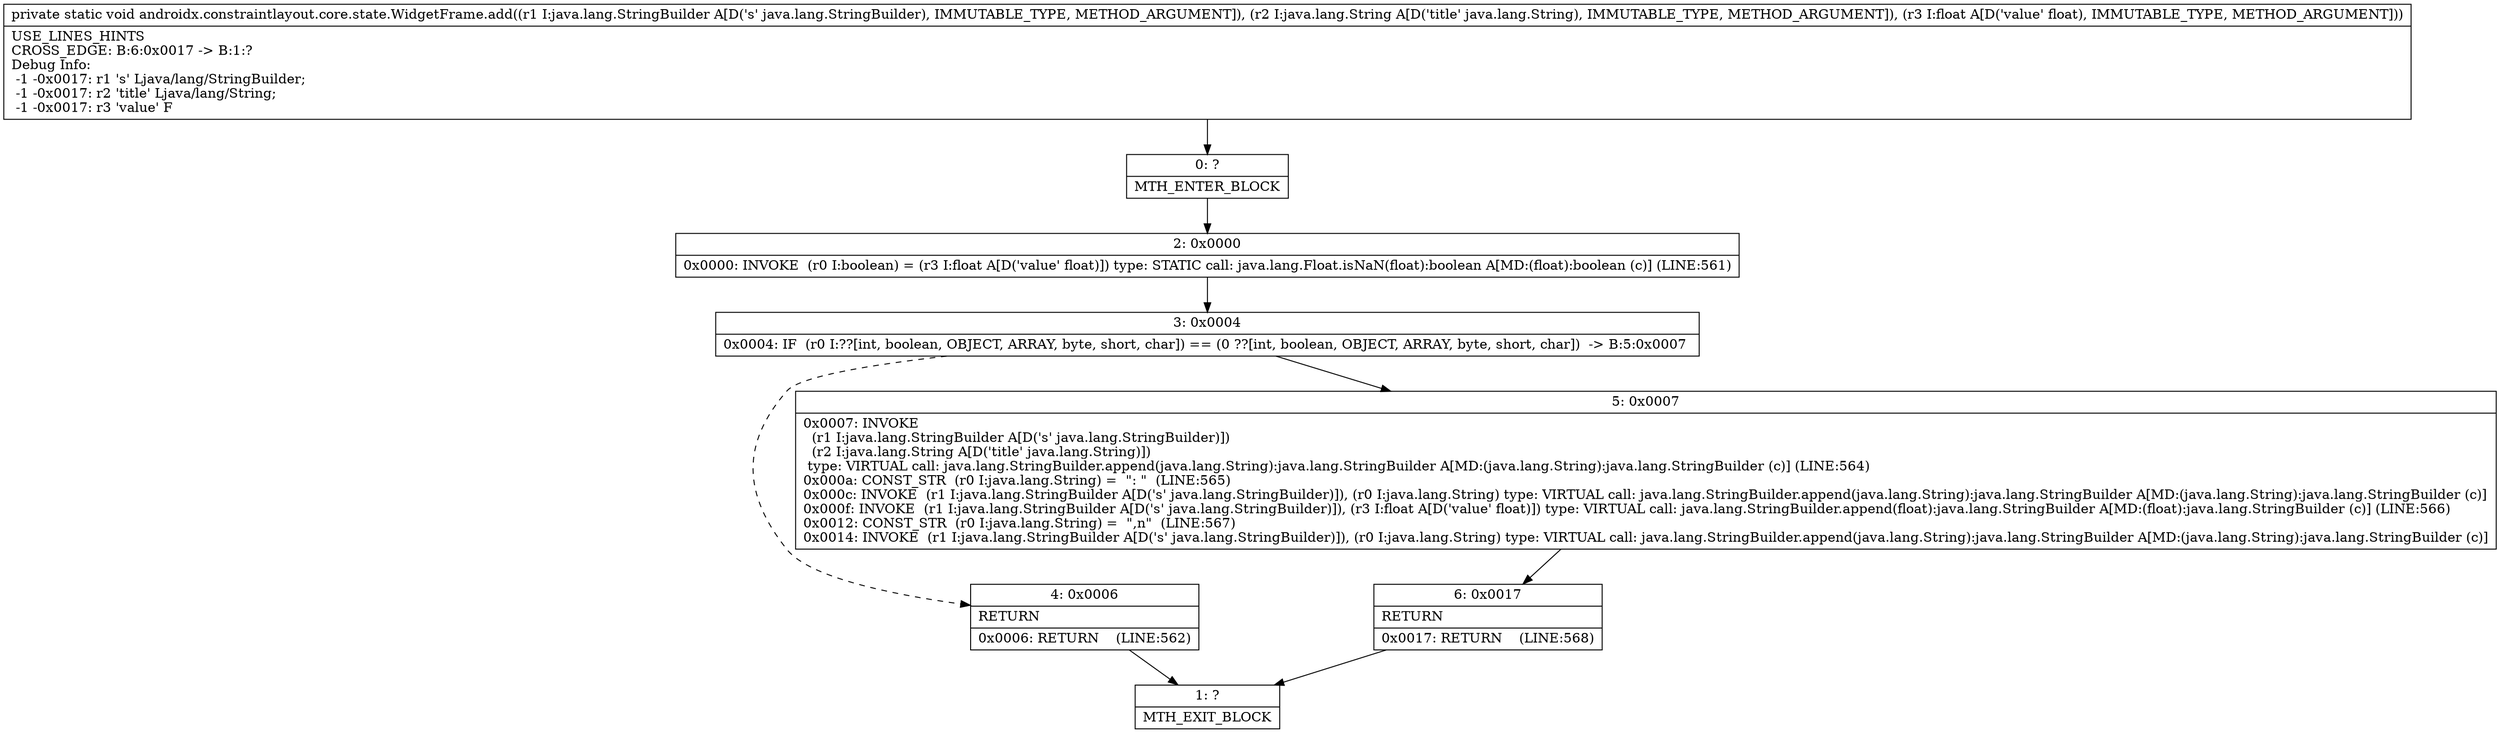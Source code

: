 digraph "CFG forandroidx.constraintlayout.core.state.WidgetFrame.add(Ljava\/lang\/StringBuilder;Ljava\/lang\/String;F)V" {
Node_0 [shape=record,label="{0\:\ ?|MTH_ENTER_BLOCK\l}"];
Node_2 [shape=record,label="{2\:\ 0x0000|0x0000: INVOKE  (r0 I:boolean) = (r3 I:float A[D('value' float)]) type: STATIC call: java.lang.Float.isNaN(float):boolean A[MD:(float):boolean (c)] (LINE:561)\l}"];
Node_3 [shape=record,label="{3\:\ 0x0004|0x0004: IF  (r0 I:??[int, boolean, OBJECT, ARRAY, byte, short, char]) == (0 ??[int, boolean, OBJECT, ARRAY, byte, short, char])  \-\> B:5:0x0007 \l}"];
Node_4 [shape=record,label="{4\:\ 0x0006|RETURN\l|0x0006: RETURN    (LINE:562)\l}"];
Node_1 [shape=record,label="{1\:\ ?|MTH_EXIT_BLOCK\l}"];
Node_5 [shape=record,label="{5\:\ 0x0007|0x0007: INVOKE  \l  (r1 I:java.lang.StringBuilder A[D('s' java.lang.StringBuilder)])\l  (r2 I:java.lang.String A[D('title' java.lang.String)])\l type: VIRTUAL call: java.lang.StringBuilder.append(java.lang.String):java.lang.StringBuilder A[MD:(java.lang.String):java.lang.StringBuilder (c)] (LINE:564)\l0x000a: CONST_STR  (r0 I:java.lang.String) =  \": \"  (LINE:565)\l0x000c: INVOKE  (r1 I:java.lang.StringBuilder A[D('s' java.lang.StringBuilder)]), (r0 I:java.lang.String) type: VIRTUAL call: java.lang.StringBuilder.append(java.lang.String):java.lang.StringBuilder A[MD:(java.lang.String):java.lang.StringBuilder (c)]\l0x000f: INVOKE  (r1 I:java.lang.StringBuilder A[D('s' java.lang.StringBuilder)]), (r3 I:float A[D('value' float)]) type: VIRTUAL call: java.lang.StringBuilder.append(float):java.lang.StringBuilder A[MD:(float):java.lang.StringBuilder (c)] (LINE:566)\l0x0012: CONST_STR  (r0 I:java.lang.String) =  \",n\"  (LINE:567)\l0x0014: INVOKE  (r1 I:java.lang.StringBuilder A[D('s' java.lang.StringBuilder)]), (r0 I:java.lang.String) type: VIRTUAL call: java.lang.StringBuilder.append(java.lang.String):java.lang.StringBuilder A[MD:(java.lang.String):java.lang.StringBuilder (c)]\l}"];
Node_6 [shape=record,label="{6\:\ 0x0017|RETURN\l|0x0017: RETURN    (LINE:568)\l}"];
MethodNode[shape=record,label="{private static void androidx.constraintlayout.core.state.WidgetFrame.add((r1 I:java.lang.StringBuilder A[D('s' java.lang.StringBuilder), IMMUTABLE_TYPE, METHOD_ARGUMENT]), (r2 I:java.lang.String A[D('title' java.lang.String), IMMUTABLE_TYPE, METHOD_ARGUMENT]), (r3 I:float A[D('value' float), IMMUTABLE_TYPE, METHOD_ARGUMENT]))  | USE_LINES_HINTS\lCROSS_EDGE: B:6:0x0017 \-\> B:1:?\lDebug Info:\l  \-1 \-0x0017: r1 's' Ljava\/lang\/StringBuilder;\l  \-1 \-0x0017: r2 'title' Ljava\/lang\/String;\l  \-1 \-0x0017: r3 'value' F\l}"];
MethodNode -> Node_0;Node_0 -> Node_2;
Node_2 -> Node_3;
Node_3 -> Node_4[style=dashed];
Node_3 -> Node_5;
Node_4 -> Node_1;
Node_5 -> Node_6;
Node_6 -> Node_1;
}

